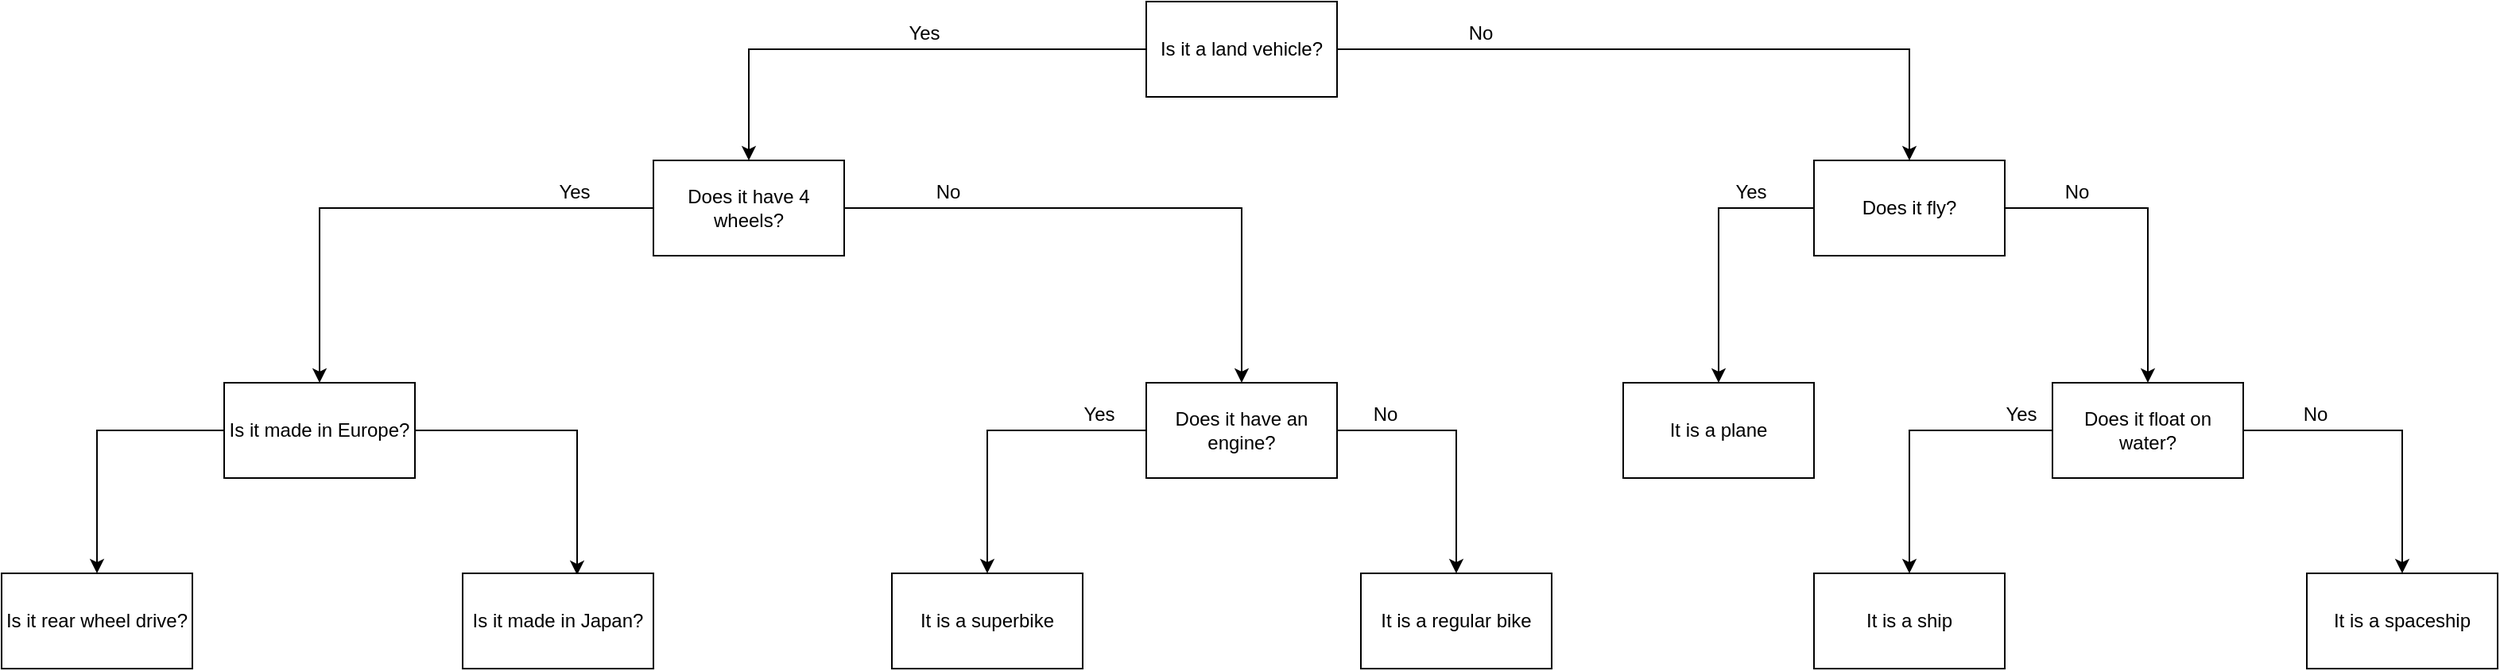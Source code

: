 <mxfile version="14.3.0" type="github">
  <diagram id="v0tCK7hvLTf_ZGROnLf3" name="Page-1">
    <mxGraphModel dx="3231" dy="1123" grid="1" gridSize="10" guides="1" tooltips="1" connect="1" arrows="1" fold="1" page="1" pageScale="1" pageWidth="1169" pageHeight="1654" math="0" shadow="0">
      <root>
        <mxCell id="0" />
        <mxCell id="1" parent="0" />
        <mxCell id="d1zsz3syYBLmQ0Gh38gO-14" style="edgeStyle=orthogonalEdgeStyle;rounded=0;orthogonalLoop=1;jettySize=auto;html=1;exitX=0;exitY=0.5;exitDx=0;exitDy=0;" edge="1" parent="1" source="d1zsz3syYBLmQ0Gh38gO-1" target="d1zsz3syYBLmQ0Gh38gO-4">
          <mxGeometry relative="1" as="geometry">
            <Array as="points">
              <mxPoint x="250" y="90" />
            </Array>
          </mxGeometry>
        </mxCell>
        <mxCell id="d1zsz3syYBLmQ0Gh38gO-15" style="edgeStyle=orthogonalEdgeStyle;rounded=0;orthogonalLoop=1;jettySize=auto;html=1;entryX=0.5;entryY=0;entryDx=0;entryDy=0;" edge="1" parent="1" source="d1zsz3syYBLmQ0Gh38gO-1" target="d1zsz3syYBLmQ0Gh38gO-5">
          <mxGeometry relative="1" as="geometry" />
        </mxCell>
        <mxCell id="d1zsz3syYBLmQ0Gh38gO-1" value="Is it a land vehicle?" style="rounded=0;whiteSpace=wrap;html=1;" vertex="1" parent="1">
          <mxGeometry x="500" y="60" width="120" height="60" as="geometry" />
        </mxCell>
        <mxCell id="d1zsz3syYBLmQ0Gh38gO-3" value="&lt;div&gt;Is it a car?&lt;/div&gt;" style="rounded=0;whiteSpace=wrap;html=1;" vertex="1" parent="1">
          <mxGeometry x="190" y="160" width="120" height="60" as="geometry" />
        </mxCell>
        <mxCell id="d1zsz3syYBLmQ0Gh38gO-27" style="edgeStyle=orthogonalEdgeStyle;rounded=0;orthogonalLoop=1;jettySize=auto;html=1;" edge="1" parent="1" source="d1zsz3syYBLmQ0Gh38gO-4" target="d1zsz3syYBLmQ0Gh38gO-26">
          <mxGeometry relative="1" as="geometry" />
        </mxCell>
        <mxCell id="d1zsz3syYBLmQ0Gh38gO-36" style="edgeStyle=orthogonalEdgeStyle;rounded=0;orthogonalLoop=1;jettySize=auto;html=1;" edge="1" parent="1" source="d1zsz3syYBLmQ0Gh38gO-4" target="d1zsz3syYBLmQ0Gh38gO-32">
          <mxGeometry relative="1" as="geometry" />
        </mxCell>
        <mxCell id="d1zsz3syYBLmQ0Gh38gO-4" value="&lt;div&gt;Does it have 4 wheels?&lt;/div&gt;" style="rounded=0;whiteSpace=wrap;html=1;" vertex="1" parent="1">
          <mxGeometry x="190" y="160" width="120" height="60" as="geometry" />
        </mxCell>
        <mxCell id="d1zsz3syYBLmQ0Gh38gO-16" style="edgeStyle=orthogonalEdgeStyle;rounded=0;orthogonalLoop=1;jettySize=auto;html=1;entryX=0.5;entryY=0;entryDx=0;entryDy=0;" edge="1" parent="1" source="d1zsz3syYBLmQ0Gh38gO-5" target="d1zsz3syYBLmQ0Gh38gO-6">
          <mxGeometry relative="1" as="geometry">
            <Array as="points">
              <mxPoint x="860" y="190" />
            </Array>
          </mxGeometry>
        </mxCell>
        <mxCell id="d1zsz3syYBLmQ0Gh38gO-17" style="edgeStyle=orthogonalEdgeStyle;rounded=0;orthogonalLoop=1;jettySize=auto;html=1;" edge="1" parent="1" source="d1zsz3syYBLmQ0Gh38gO-5" target="d1zsz3syYBLmQ0Gh38gO-7">
          <mxGeometry relative="1" as="geometry" />
        </mxCell>
        <mxCell id="d1zsz3syYBLmQ0Gh38gO-5" value="&lt;div&gt;Does it fly?&lt;br&gt;&lt;/div&gt;" style="rounded=0;whiteSpace=wrap;html=1;" vertex="1" parent="1">
          <mxGeometry x="920" y="160" width="120" height="60" as="geometry" />
        </mxCell>
        <mxCell id="d1zsz3syYBLmQ0Gh38gO-6" value="&lt;div&gt;It is a plane&lt;/div&gt;" style="rounded=0;whiteSpace=wrap;html=1;" vertex="1" parent="1">
          <mxGeometry x="800" y="300" width="120" height="60" as="geometry" />
        </mxCell>
        <mxCell id="d1zsz3syYBLmQ0Gh38gO-18" style="edgeStyle=orthogonalEdgeStyle;rounded=0;orthogonalLoop=1;jettySize=auto;html=1;entryX=0.5;entryY=0;entryDx=0;entryDy=0;" edge="1" parent="1" source="d1zsz3syYBLmQ0Gh38gO-7" target="d1zsz3syYBLmQ0Gh38gO-8">
          <mxGeometry relative="1" as="geometry">
            <Array as="points">
              <mxPoint x="980" y="330" />
            </Array>
          </mxGeometry>
        </mxCell>
        <mxCell id="d1zsz3syYBLmQ0Gh38gO-19" style="edgeStyle=orthogonalEdgeStyle;rounded=0;orthogonalLoop=1;jettySize=auto;html=1;entryX=0.5;entryY=0;entryDx=0;entryDy=0;" edge="1" parent="1" source="d1zsz3syYBLmQ0Gh38gO-7" target="d1zsz3syYBLmQ0Gh38gO-9">
          <mxGeometry relative="1" as="geometry" />
        </mxCell>
        <mxCell id="d1zsz3syYBLmQ0Gh38gO-7" value="&lt;div&gt;Does it float on water?&lt;/div&gt;" style="rounded=0;whiteSpace=wrap;html=1;" vertex="1" parent="1">
          <mxGeometry x="1070" y="300" width="120" height="60" as="geometry" />
        </mxCell>
        <mxCell id="d1zsz3syYBLmQ0Gh38gO-8" value="It is a ship" style="rounded=0;whiteSpace=wrap;html=1;" vertex="1" parent="1">
          <mxGeometry x="920" y="420" width="120" height="60" as="geometry" />
        </mxCell>
        <mxCell id="d1zsz3syYBLmQ0Gh38gO-9" value="It is a spaceship" style="rounded=0;whiteSpace=wrap;html=1;" vertex="1" parent="1">
          <mxGeometry x="1230" y="420" width="120" height="60" as="geometry" />
        </mxCell>
        <mxCell id="d1zsz3syYBLmQ0Gh38gO-20" value="Yes" style="text;html=1;align=center;verticalAlign=middle;resizable=0;points=[];autosize=1;" vertex="1" parent="1">
          <mxGeometry x="340" y="70" width="40" height="20" as="geometry" />
        </mxCell>
        <mxCell id="d1zsz3syYBLmQ0Gh38gO-21" value="Yes" style="text;html=1;align=center;verticalAlign=middle;resizable=0;points=[];autosize=1;" vertex="1" parent="1">
          <mxGeometry x="860" y="170" width="40" height="20" as="geometry" />
        </mxCell>
        <mxCell id="d1zsz3syYBLmQ0Gh38gO-22" value="Yes" style="text;html=1;align=center;verticalAlign=middle;resizable=0;points=[];autosize=1;" vertex="1" parent="1">
          <mxGeometry x="1030" y="310" width="40" height="20" as="geometry" />
        </mxCell>
        <mxCell id="d1zsz3syYBLmQ0Gh38gO-23" value="No" style="text;html=1;align=center;verticalAlign=middle;resizable=0;points=[];autosize=1;" vertex="1" parent="1">
          <mxGeometry x="695" y="70" width="30" height="20" as="geometry" />
        </mxCell>
        <mxCell id="d1zsz3syYBLmQ0Gh38gO-24" value="No" style="text;html=1;align=center;verticalAlign=middle;resizable=0;points=[];autosize=1;" vertex="1" parent="1">
          <mxGeometry x="1070" y="170" width="30" height="20" as="geometry" />
        </mxCell>
        <mxCell id="d1zsz3syYBLmQ0Gh38gO-25" value="No" style="text;html=1;align=center;verticalAlign=middle;resizable=0;points=[];autosize=1;" vertex="1" parent="1">
          <mxGeometry x="1220" y="310" width="30" height="20" as="geometry" />
        </mxCell>
        <mxCell id="d1zsz3syYBLmQ0Gh38gO-30" style="edgeStyle=orthogonalEdgeStyle;rounded=0;orthogonalLoop=1;jettySize=auto;html=1;entryX=0.5;entryY=0;entryDx=0;entryDy=0;" edge="1" parent="1" source="d1zsz3syYBLmQ0Gh38gO-26" target="d1zsz3syYBLmQ0Gh38gO-28">
          <mxGeometry relative="1" as="geometry" />
        </mxCell>
        <mxCell id="d1zsz3syYBLmQ0Gh38gO-31" style="edgeStyle=orthogonalEdgeStyle;rounded=0;orthogonalLoop=1;jettySize=auto;html=1;" edge="1" parent="1" source="d1zsz3syYBLmQ0Gh38gO-26" target="d1zsz3syYBLmQ0Gh38gO-29">
          <mxGeometry relative="1" as="geometry" />
        </mxCell>
        <mxCell id="d1zsz3syYBLmQ0Gh38gO-26" value="Does it have an engine?" style="rounded=0;whiteSpace=wrap;html=1;" vertex="1" parent="1">
          <mxGeometry x="500" y="300" width="120" height="60" as="geometry" />
        </mxCell>
        <mxCell id="d1zsz3syYBLmQ0Gh38gO-28" value="&lt;div&gt;It is a superbike&lt;br&gt;&lt;/div&gt;" style="rounded=0;whiteSpace=wrap;html=1;" vertex="1" parent="1">
          <mxGeometry x="340" y="420" width="120" height="60" as="geometry" />
        </mxCell>
        <mxCell id="d1zsz3syYBLmQ0Gh38gO-29" value="It is a regular bike" style="rounded=0;whiteSpace=wrap;html=1;" vertex="1" parent="1">
          <mxGeometry x="635" y="420" width="120" height="60" as="geometry" />
        </mxCell>
        <mxCell id="d1zsz3syYBLmQ0Gh38gO-40" style="edgeStyle=orthogonalEdgeStyle;rounded=0;orthogonalLoop=1;jettySize=auto;html=1;entryX=0.6;entryY=0.017;entryDx=0;entryDy=0;entryPerimeter=0;" edge="1" parent="1" source="d1zsz3syYBLmQ0Gh38gO-32" target="d1zsz3syYBLmQ0Gh38gO-39">
          <mxGeometry relative="1" as="geometry">
            <Array as="points">
              <mxPoint x="142" y="330" />
            </Array>
          </mxGeometry>
        </mxCell>
        <mxCell id="d1zsz3syYBLmQ0Gh38gO-41" style="edgeStyle=orthogonalEdgeStyle;rounded=0;orthogonalLoop=1;jettySize=auto;html=1;entryX=0.5;entryY=0;entryDx=0;entryDy=0;" edge="1" parent="1" source="d1zsz3syYBLmQ0Gh38gO-32" target="d1zsz3syYBLmQ0Gh38gO-38">
          <mxGeometry relative="1" as="geometry" />
        </mxCell>
        <mxCell id="d1zsz3syYBLmQ0Gh38gO-32" value="Is it made in Europe?" style="rounded=0;whiteSpace=wrap;html=1;" vertex="1" parent="1">
          <mxGeometry x="-80" y="300" width="120" height="60" as="geometry" />
        </mxCell>
        <mxCell id="d1zsz3syYBLmQ0Gh38gO-33" value="No" style="text;html=1;align=center;verticalAlign=middle;resizable=0;points=[];autosize=1;" vertex="1" parent="1">
          <mxGeometry x="360" y="170" width="30" height="20" as="geometry" />
        </mxCell>
        <mxCell id="d1zsz3syYBLmQ0Gh38gO-34" value="No" style="text;html=1;align=center;verticalAlign=middle;resizable=0;points=[];autosize=1;" vertex="1" parent="1">
          <mxGeometry x="635" y="310" width="30" height="20" as="geometry" />
        </mxCell>
        <mxCell id="d1zsz3syYBLmQ0Gh38gO-35" value="Yes" style="text;html=1;align=center;verticalAlign=middle;resizable=0;points=[];autosize=1;" vertex="1" parent="1">
          <mxGeometry x="450" y="310" width="40" height="20" as="geometry" />
        </mxCell>
        <mxCell id="d1zsz3syYBLmQ0Gh38gO-37" value="Yes" style="text;html=1;align=center;verticalAlign=middle;resizable=0;points=[];autosize=1;" vertex="1" parent="1">
          <mxGeometry x="120" y="170" width="40" height="20" as="geometry" />
        </mxCell>
        <mxCell id="d1zsz3syYBLmQ0Gh38gO-38" value="Is it rear wheel drive?" style="rounded=0;whiteSpace=wrap;html=1;" vertex="1" parent="1">
          <mxGeometry x="-220" y="420" width="120" height="60" as="geometry" />
        </mxCell>
        <mxCell id="d1zsz3syYBLmQ0Gh38gO-39" value="&lt;div&gt;Is it made in Japan?&lt;/div&gt;" style="rounded=0;whiteSpace=wrap;html=1;" vertex="1" parent="1">
          <mxGeometry x="70" y="420" width="120" height="60" as="geometry" />
        </mxCell>
      </root>
    </mxGraphModel>
  </diagram>
</mxfile>
